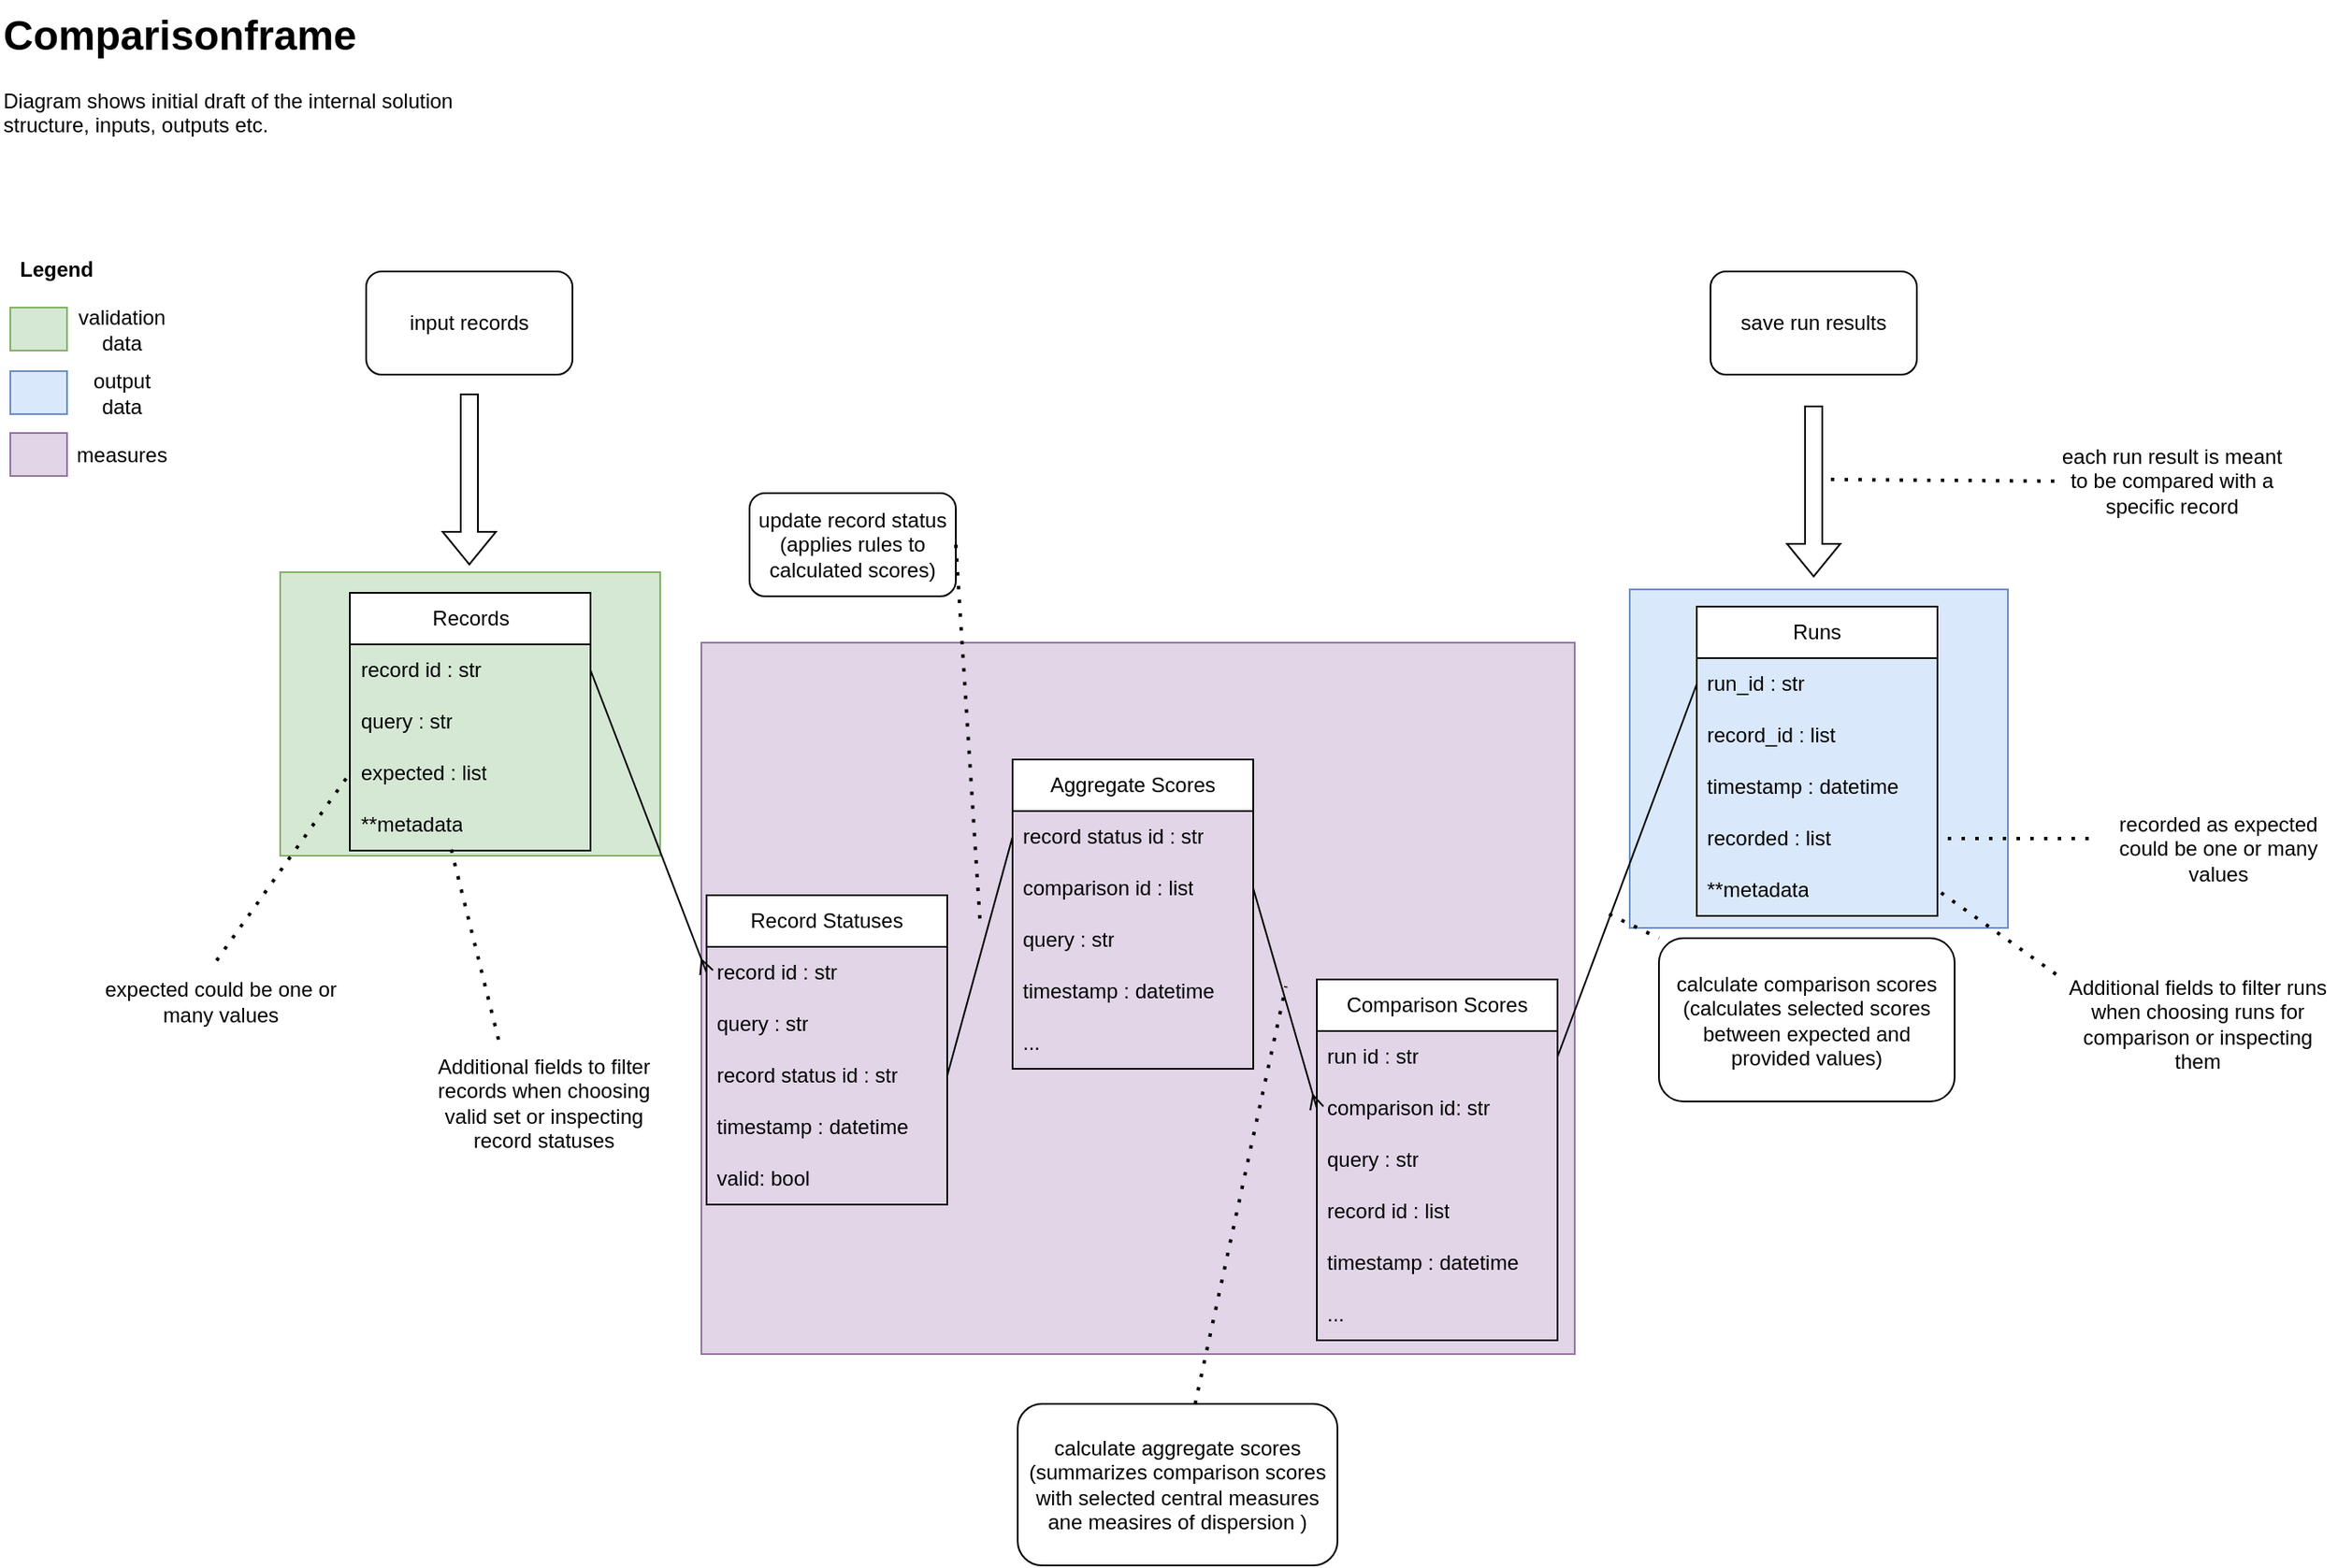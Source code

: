 <mxfile version="24.7.5">
  <diagram name="flow" id="tNR1n5y9OZlqjCuNG1ge">
    <mxGraphModel dx="2635" dy="1270" grid="0" gridSize="10" guides="1" tooltips="1" connect="1" arrows="1" fold="1" page="0" pageScale="1" pageWidth="850" pageHeight="1100" math="0" shadow="0">
      <root>
        <mxCell id="0" />
        <mxCell id="1" parent="0" />
        <mxCell id="OIBrcTe9-NFZS3mEBpfI-48" value="" style="rounded=0;whiteSpace=wrap;html=1;fillColor=#e1d5e7;strokeColor=#9673a6;" parent="1" vertex="1">
          <mxGeometry x="-598" y="30" width="508" height="414" as="geometry" />
        </mxCell>
        <mxCell id="OIBrcTe9-NFZS3mEBpfI-47" value="" style="rounded=0;whiteSpace=wrap;html=1;fillColor=#dae8fc;strokeColor=#6c8ebf;" parent="1" vertex="1">
          <mxGeometry x="-58" y="-1" width="220" height="197" as="geometry" />
        </mxCell>
        <mxCell id="OIBrcTe9-NFZS3mEBpfI-45" value="" style="rounded=0;whiteSpace=wrap;html=1;fillColor=#d5e8d4;strokeColor=#82b366;" parent="1" vertex="1">
          <mxGeometry x="-843" y="-11" width="221" height="165" as="geometry" />
        </mxCell>
        <mxCell id="OIBrcTe9-NFZS3mEBpfI-1" value="Records" style="swimlane;fontStyle=0;childLayout=stackLayout;horizontal=1;startSize=30;horizontalStack=0;resizeParent=1;resizeParentMax=0;resizeLast=0;collapsible=1;marginBottom=0;whiteSpace=wrap;html=1;" parent="1" vertex="1">
          <mxGeometry x="-802.5" y="1" width="140" height="150" as="geometry" />
        </mxCell>
        <mxCell id="OIBrcTe9-NFZS3mEBpfI-23" value="record id : str" style="text;strokeColor=none;fillColor=none;align=left;verticalAlign=middle;spacingLeft=4;spacingRight=4;overflow=hidden;points=[[0,0.5],[1,0.5]];portConstraint=eastwest;rotatable=0;whiteSpace=wrap;html=1;" parent="OIBrcTe9-NFZS3mEBpfI-1" vertex="1">
          <mxGeometry y="30" width="140" height="30" as="geometry" />
        </mxCell>
        <mxCell id="OIBrcTe9-NFZS3mEBpfI-2" value="query : str" style="text;strokeColor=none;fillColor=none;align=left;verticalAlign=middle;spacingLeft=4;spacingRight=4;overflow=hidden;points=[[0,0.5],[1,0.5]];portConstraint=eastwest;rotatable=0;whiteSpace=wrap;html=1;" parent="OIBrcTe9-NFZS3mEBpfI-1" vertex="1">
          <mxGeometry y="60" width="140" height="30" as="geometry" />
        </mxCell>
        <mxCell id="OIBrcTe9-NFZS3mEBpfI-3" value="expected : list" style="text;strokeColor=none;fillColor=none;align=left;verticalAlign=middle;spacingLeft=4;spacingRight=4;overflow=hidden;points=[[0,0.5],[1,0.5]];portConstraint=eastwest;rotatable=0;whiteSpace=wrap;html=1;" parent="OIBrcTe9-NFZS3mEBpfI-1" vertex="1">
          <mxGeometry y="90" width="140" height="30" as="geometry" />
        </mxCell>
        <mxCell id="MBPVJEblR_ISTUpEFrV3-1" value="**metadata" style="text;strokeColor=none;fillColor=none;align=left;verticalAlign=middle;spacingLeft=4;spacingRight=4;overflow=hidden;points=[[0,0.5],[1,0.5]];portConstraint=eastwest;rotatable=0;whiteSpace=wrap;html=1;" parent="OIBrcTe9-NFZS3mEBpfI-1" vertex="1">
          <mxGeometry y="120" width="140" height="30" as="geometry" />
        </mxCell>
        <mxCell id="OIBrcTe9-NFZS3mEBpfI-6" value="Aggregate Scores" style="swimlane;fontStyle=0;childLayout=stackLayout;horizontal=1;startSize=30;horizontalStack=0;resizeParent=1;resizeParentMax=0;resizeLast=0;collapsible=1;marginBottom=0;whiteSpace=wrap;html=1;" parent="1" vertex="1">
          <mxGeometry x="-417" y="98" width="140" height="180" as="geometry" />
        </mxCell>
        <mxCell id="OIBrcTe9-NFZS3mEBpfI-22" value="record status id : str" style="text;strokeColor=none;fillColor=none;align=left;verticalAlign=middle;spacingLeft=4;spacingRight=4;overflow=hidden;points=[[0,0.5],[1,0.5]];portConstraint=eastwest;rotatable=0;whiteSpace=wrap;html=1;" parent="OIBrcTe9-NFZS3mEBpfI-6" vertex="1">
          <mxGeometry y="30" width="140" height="30" as="geometry" />
        </mxCell>
        <mxCell id="OIBrcTe9-NFZS3mEBpfI-24" value="comparison id : list" style="text;strokeColor=none;fillColor=none;align=left;verticalAlign=middle;spacingLeft=4;spacingRight=4;overflow=hidden;points=[[0,0.5],[1,0.5]];portConstraint=eastwest;rotatable=0;whiteSpace=wrap;html=1;" parent="OIBrcTe9-NFZS3mEBpfI-6" vertex="1">
          <mxGeometry y="60" width="140" height="30" as="geometry" />
        </mxCell>
        <mxCell id="6qY4SYZFPnKBpqAhIZyZ-3" value="query : str" style="text;strokeColor=none;fillColor=none;align=left;verticalAlign=middle;spacingLeft=4;spacingRight=4;overflow=hidden;points=[[0,0.5],[1,0.5]];portConstraint=eastwest;rotatable=0;whiteSpace=wrap;html=1;" vertex="1" parent="OIBrcTe9-NFZS3mEBpfI-6">
          <mxGeometry y="90" width="140" height="30" as="geometry" />
        </mxCell>
        <mxCell id="6qY4SYZFPnKBpqAhIZyZ-1" value="timestamp : datetime" style="text;strokeColor=none;fillColor=none;align=left;verticalAlign=middle;spacingLeft=4;spacingRight=4;overflow=hidden;points=[[0,0.5],[1,0.5]];portConstraint=eastwest;rotatable=0;whiteSpace=wrap;html=1;" vertex="1" parent="OIBrcTe9-NFZS3mEBpfI-6">
          <mxGeometry y="120" width="140" height="30" as="geometry" />
        </mxCell>
        <mxCell id="OIBrcTe9-NFZS3mEBpfI-9" value="..." style="text;strokeColor=none;fillColor=none;align=left;verticalAlign=middle;spacingLeft=4;spacingRight=4;overflow=hidden;points=[[0,0.5],[1,0.5]];portConstraint=eastwest;rotatable=0;whiteSpace=wrap;html=1;" parent="OIBrcTe9-NFZS3mEBpfI-6" vertex="1">
          <mxGeometry y="150" width="140" height="30" as="geometry" />
        </mxCell>
        <mxCell id="OIBrcTe9-NFZS3mEBpfI-10" value="Runs" style="swimlane;fontStyle=0;childLayout=stackLayout;horizontal=1;startSize=30;horizontalStack=0;resizeParent=1;resizeParentMax=0;resizeLast=0;collapsible=1;marginBottom=0;whiteSpace=wrap;html=1;" parent="1" vertex="1">
          <mxGeometry x="-19" y="9" width="140" height="180" as="geometry" />
        </mxCell>
        <mxCell id="OIBrcTe9-NFZS3mEBpfI-11" value="run_id : str" style="text;strokeColor=none;fillColor=none;align=left;verticalAlign=middle;spacingLeft=4;spacingRight=4;overflow=hidden;points=[[0,0.5],[1,0.5]];portConstraint=eastwest;rotatable=0;whiteSpace=wrap;html=1;" parent="OIBrcTe9-NFZS3mEBpfI-10" vertex="1">
          <mxGeometry y="30" width="140" height="30" as="geometry" />
        </mxCell>
        <mxCell id="OIBrcTe9-NFZS3mEBpfI-12" value="record_id : list" style="text;strokeColor=none;fillColor=none;align=left;verticalAlign=middle;spacingLeft=4;spacingRight=4;overflow=hidden;points=[[0,0.5],[1,0.5]];portConstraint=eastwest;rotatable=0;whiteSpace=wrap;html=1;" parent="OIBrcTe9-NFZS3mEBpfI-10" vertex="1">
          <mxGeometry y="60" width="140" height="30" as="geometry" />
        </mxCell>
        <mxCell id="OIBrcTe9-NFZS3mEBpfI-13" value="timestamp : datetime" style="text;strokeColor=none;fillColor=none;align=left;verticalAlign=middle;spacingLeft=4;spacingRight=4;overflow=hidden;points=[[0,0.5],[1,0.5]];portConstraint=eastwest;rotatable=0;whiteSpace=wrap;html=1;" parent="OIBrcTe9-NFZS3mEBpfI-10" vertex="1">
          <mxGeometry y="90" width="140" height="30" as="geometry" />
        </mxCell>
        <mxCell id="OIBrcTe9-NFZS3mEBpfI-25" value="recorded : list" style="text;strokeColor=none;fillColor=none;align=left;verticalAlign=middle;spacingLeft=4;spacingRight=4;overflow=hidden;points=[[0,0.5],[1,0.5]];portConstraint=eastwest;rotatable=0;whiteSpace=wrap;html=1;" parent="OIBrcTe9-NFZS3mEBpfI-10" vertex="1">
          <mxGeometry y="120" width="140" height="30" as="geometry" />
        </mxCell>
        <mxCell id="MBPVJEblR_ISTUpEFrV3-2" value="**metadata" style="text;strokeColor=none;fillColor=none;align=left;verticalAlign=middle;spacingLeft=4;spacingRight=4;overflow=hidden;points=[[0,0.5],[1,0.5]];portConstraint=eastwest;rotatable=0;whiteSpace=wrap;html=1;" parent="OIBrcTe9-NFZS3mEBpfI-10" vertex="1">
          <mxGeometry y="150" width="140" height="30" as="geometry" />
        </mxCell>
        <mxCell id="OIBrcTe9-NFZS3mEBpfI-14" value="Comparison Scores" style="swimlane;fontStyle=0;childLayout=stackLayout;horizontal=1;startSize=30;horizontalStack=0;resizeParent=1;resizeParentMax=0;resizeLast=0;collapsible=1;marginBottom=0;whiteSpace=wrap;html=1;" parent="1" vertex="1">
          <mxGeometry x="-240" y="226" width="140" height="210" as="geometry" />
        </mxCell>
        <mxCell id="OIBrcTe9-NFZS3mEBpfI-15" value="run id : str" style="text;strokeColor=none;fillColor=none;align=left;verticalAlign=middle;spacingLeft=4;spacingRight=4;overflow=hidden;points=[[0,0.5],[1,0.5]];portConstraint=eastwest;rotatable=0;whiteSpace=wrap;html=1;" parent="OIBrcTe9-NFZS3mEBpfI-14" vertex="1">
          <mxGeometry y="30" width="140" height="30" as="geometry" />
        </mxCell>
        <mxCell id="OIBrcTe9-NFZS3mEBpfI-40" value="comparison id: str" style="text;strokeColor=none;fillColor=none;align=left;verticalAlign=middle;spacingLeft=4;spacingRight=4;overflow=hidden;points=[[0,0.5],[1,0.5]];portConstraint=eastwest;rotatable=0;whiteSpace=wrap;html=1;" parent="OIBrcTe9-NFZS3mEBpfI-14" vertex="1">
          <mxGeometry y="60" width="140" height="30" as="geometry" />
        </mxCell>
        <mxCell id="6qY4SYZFPnKBpqAhIZyZ-2" value="query : str" style="text;strokeColor=none;fillColor=none;align=left;verticalAlign=middle;spacingLeft=4;spacingRight=4;overflow=hidden;points=[[0,0.5],[1,0.5]];portConstraint=eastwest;rotatable=0;whiteSpace=wrap;html=1;" vertex="1" parent="OIBrcTe9-NFZS3mEBpfI-14">
          <mxGeometry y="90" width="140" height="30" as="geometry" />
        </mxCell>
        <mxCell id="OIBrcTe9-NFZS3mEBpfI-16" value="record id : list" style="text;strokeColor=none;fillColor=none;align=left;verticalAlign=middle;spacingLeft=4;spacingRight=4;overflow=hidden;points=[[0,0.5],[1,0.5]];portConstraint=eastwest;rotatable=0;whiteSpace=wrap;html=1;" parent="OIBrcTe9-NFZS3mEBpfI-14" vertex="1">
          <mxGeometry y="120" width="140" height="30" as="geometry" />
        </mxCell>
        <mxCell id="OIBrcTe9-NFZS3mEBpfI-44" value="timestamp : datetime" style="text;strokeColor=none;fillColor=none;align=left;verticalAlign=middle;spacingLeft=4;spacingRight=4;overflow=hidden;points=[[0,0.5],[1,0.5]];portConstraint=eastwest;rotatable=0;whiteSpace=wrap;html=1;" parent="OIBrcTe9-NFZS3mEBpfI-14" vertex="1">
          <mxGeometry y="150" width="140" height="30" as="geometry" />
        </mxCell>
        <mxCell id="OIBrcTe9-NFZS3mEBpfI-17" value="..." style="text;strokeColor=none;fillColor=none;align=left;verticalAlign=middle;spacingLeft=4;spacingRight=4;overflow=hidden;points=[[0,0.5],[1,0.5]];portConstraint=eastwest;rotatable=0;whiteSpace=wrap;html=1;" parent="OIBrcTe9-NFZS3mEBpfI-14" vertex="1">
          <mxGeometry y="180" width="140" height="30" as="geometry" />
        </mxCell>
        <mxCell id="OIBrcTe9-NFZS3mEBpfI-18" value="Record Statuses" style="swimlane;fontStyle=0;childLayout=stackLayout;horizontal=1;startSize=30;horizontalStack=0;resizeParent=1;resizeParentMax=0;resizeLast=0;collapsible=1;marginBottom=0;whiteSpace=wrap;html=1;" parent="1" vertex="1">
          <mxGeometry x="-595" y="177" width="140" height="180" as="geometry" />
        </mxCell>
        <mxCell id="OIBrcTe9-NFZS3mEBpfI-19" value="record id : str" style="text;strokeColor=none;fillColor=none;align=left;verticalAlign=middle;spacingLeft=4;spacingRight=4;overflow=hidden;points=[[0,0.5],[1,0.5]];portConstraint=eastwest;rotatable=0;whiteSpace=wrap;html=1;" parent="OIBrcTe9-NFZS3mEBpfI-18" vertex="1">
          <mxGeometry y="30" width="140" height="30" as="geometry" />
        </mxCell>
        <mxCell id="6qY4SYZFPnKBpqAhIZyZ-4" value="query : str" style="text;strokeColor=none;fillColor=none;align=left;verticalAlign=middle;spacingLeft=4;spacingRight=4;overflow=hidden;points=[[0,0.5],[1,0.5]];portConstraint=eastwest;rotatable=0;whiteSpace=wrap;html=1;" vertex="1" parent="OIBrcTe9-NFZS3mEBpfI-18">
          <mxGeometry y="60" width="140" height="30" as="geometry" />
        </mxCell>
        <mxCell id="OIBrcTe9-NFZS3mEBpfI-27" value="record status id : str" style="text;strokeColor=none;fillColor=none;align=left;verticalAlign=middle;spacingLeft=4;spacingRight=4;overflow=hidden;points=[[0,0.5],[1,0.5]];portConstraint=eastwest;rotatable=0;whiteSpace=wrap;html=1;" parent="OIBrcTe9-NFZS3mEBpfI-18" vertex="1">
          <mxGeometry y="90" width="140" height="30" as="geometry" />
        </mxCell>
        <mxCell id="OIBrcTe9-NFZS3mEBpfI-8" value="timestamp : datetime" style="text;strokeColor=none;fillColor=none;align=left;verticalAlign=middle;spacingLeft=4;spacingRight=4;overflow=hidden;points=[[0,0.5],[1,0.5]];portConstraint=eastwest;rotatable=0;whiteSpace=wrap;html=1;" parent="OIBrcTe9-NFZS3mEBpfI-18" vertex="1">
          <mxGeometry y="120" width="140" height="30" as="geometry" />
        </mxCell>
        <mxCell id="OIBrcTe9-NFZS3mEBpfI-21" value="valid: bool" style="text;strokeColor=none;fillColor=none;align=left;verticalAlign=middle;spacingLeft=4;spacingRight=4;overflow=hidden;points=[[0,0.5],[1,0.5]];portConstraint=eastwest;rotatable=0;whiteSpace=wrap;html=1;" parent="OIBrcTe9-NFZS3mEBpfI-18" vertex="1">
          <mxGeometry y="150" width="140" height="30" as="geometry" />
        </mxCell>
        <mxCell id="OIBrcTe9-NFZS3mEBpfI-26" value="" style="endArrow=ERmany;html=1;rounded=0;exitX=1;exitY=0.5;exitDx=0;exitDy=0;entryX=0;entryY=0.5;entryDx=0;entryDy=0;endFill=0;" parent="1" source="OIBrcTe9-NFZS3mEBpfI-23" target="OIBrcTe9-NFZS3mEBpfI-19" edge="1">
          <mxGeometry width="50" height="50" relative="1" as="geometry">
            <mxPoint x="-664" y="391" as="sourcePoint" />
            <mxPoint x="-614" y="341" as="targetPoint" />
          </mxGeometry>
        </mxCell>
        <mxCell id="OIBrcTe9-NFZS3mEBpfI-28" value="" style="endArrow=none;html=1;rounded=0;exitX=1;exitY=0.5;exitDx=0;exitDy=0;endFill=0;entryX=0;entryY=0.5;entryDx=0;entryDy=0;" parent="1" source="OIBrcTe9-NFZS3mEBpfI-27" target="OIBrcTe9-NFZS3mEBpfI-22" edge="1">
          <mxGeometry width="50" height="50" relative="1" as="geometry">
            <mxPoint x="-227" y="221" as="sourcePoint" />
            <mxPoint x="-616" y="292" as="targetPoint" />
          </mxGeometry>
        </mxCell>
        <mxCell id="OIBrcTe9-NFZS3mEBpfI-29" value="" style="endArrow=ERmany;html=1;rounded=0;exitX=1;exitY=0.5;exitDx=0;exitDy=0;endFill=0;entryX=0;entryY=0.5;entryDx=0;entryDy=0;" parent="1" source="OIBrcTe9-NFZS3mEBpfI-24" target="OIBrcTe9-NFZS3mEBpfI-40" edge="1">
          <mxGeometry width="50" height="50" relative="1" as="geometry">
            <mxPoint x="-502" y="465" as="sourcePoint" />
            <mxPoint x="21" y="350" as="targetPoint" />
          </mxGeometry>
        </mxCell>
        <mxCell id="OIBrcTe9-NFZS3mEBpfI-30" value="input records" style="rounded=1;whiteSpace=wrap;html=1;" parent="1" vertex="1">
          <mxGeometry x="-793" y="-186" width="120" height="60" as="geometry" />
        </mxCell>
        <mxCell id="OIBrcTe9-NFZS3mEBpfI-31" value="" style="shape=flexArrow;endArrow=classic;html=1;rounded=0;" parent="1" edge="1">
          <mxGeometry width="50" height="50" relative="1" as="geometry">
            <mxPoint x="-733" y="-115" as="sourcePoint" />
            <mxPoint x="-733" y="-15" as="targetPoint" />
          </mxGeometry>
        </mxCell>
        <mxCell id="OIBrcTe9-NFZS3mEBpfI-32" value="save run results" style="rounded=1;whiteSpace=wrap;html=1;" parent="1" vertex="1">
          <mxGeometry x="-11" y="-186" width="120" height="60" as="geometry" />
        </mxCell>
        <mxCell id="OIBrcTe9-NFZS3mEBpfI-34" value="" style="endArrow=none;dashed=1;html=1;dashPattern=1 3;strokeWidth=2;rounded=0;" parent="1" source="OIBrcTe9-NFZS3mEBpfI-35" edge="1">
          <mxGeometry width="50" height="50" relative="1" as="geometry">
            <mxPoint x="-913" y="201" as="sourcePoint" />
            <mxPoint x="-258" y="230" as="targetPoint" />
          </mxGeometry>
        </mxCell>
        <mxCell id="OIBrcTe9-NFZS3mEBpfI-35" value="calculate aggregate scores&lt;div&gt;(summarizes comparison scores with selected central measures ane measires of dispersion )&lt;/div&gt;" style="rounded=1;whiteSpace=wrap;html=1;" parent="1" vertex="1">
          <mxGeometry x="-414" y="473" width="186" height="94" as="geometry" />
        </mxCell>
        <mxCell id="OIBrcTe9-NFZS3mEBpfI-36" value="update record status&lt;div&gt;(applies rules to calculated scores)&lt;/div&gt;" style="rounded=1;whiteSpace=wrap;html=1;" parent="1" vertex="1">
          <mxGeometry x="-570" y="-57" width="120" height="60" as="geometry" />
        </mxCell>
        <mxCell id="OIBrcTe9-NFZS3mEBpfI-37" value="" style="endArrow=none;dashed=1;html=1;dashPattern=1 3;strokeWidth=2;rounded=0;exitX=1;exitY=0.5;exitDx=0;exitDy=0;" parent="1" source="OIBrcTe9-NFZS3mEBpfI-36" edge="1">
          <mxGeometry width="50" height="50" relative="1" as="geometry">
            <mxPoint x="-703" y="234.5" as="sourcePoint" />
            <mxPoint x="-436" y="191" as="targetPoint" />
          </mxGeometry>
        </mxCell>
        <mxCell id="OIBrcTe9-NFZS3mEBpfI-38" value="" style="endArrow=none;html=1;rounded=0;entryX=1;entryY=0.5;entryDx=0;entryDy=0;exitX=0;exitY=0.5;exitDx=0;exitDy=0;startArrow=none;startFill=0;" parent="1" source="OIBrcTe9-NFZS3mEBpfI-11" target="OIBrcTe9-NFZS3mEBpfI-15" edge="1">
          <mxGeometry width="50" height="50" relative="1" as="geometry">
            <mxPoint x="17" y="188" as="sourcePoint" />
            <mxPoint x="67" y="138" as="targetPoint" />
          </mxGeometry>
        </mxCell>
        <mxCell id="OIBrcTe9-NFZS3mEBpfI-39" value="&lt;h1 style=&quot;margin-top: 0px;&quot;&gt;Comparisonframe&lt;/h1&gt;&lt;p&gt;Diagram shows initial draft of the internal solution structure, inputs, outputs etc.&lt;/p&gt;" style="text;html=1;whiteSpace=wrap;overflow=hidden;rounded=0;" parent="1" vertex="1">
          <mxGeometry x="-1006" y="-344" width="307" height="136" as="geometry" />
        </mxCell>
        <mxCell id="OIBrcTe9-NFZS3mEBpfI-41" value="calculate comparison scores&lt;div&gt;(calculates selected scores between expected and provided values)&lt;/div&gt;" style="rounded=1;whiteSpace=wrap;html=1;" parent="1" vertex="1">
          <mxGeometry x="-41" y="202" width="172" height="95" as="geometry" />
        </mxCell>
        <mxCell id="OIBrcTe9-NFZS3mEBpfI-42" value="" style="endArrow=none;dashed=1;html=1;dashPattern=1 3;strokeWidth=2;rounded=0;entryX=0;entryY=0;entryDx=0;entryDy=0;" parent="1" target="OIBrcTe9-NFZS3mEBpfI-41" edge="1">
          <mxGeometry width="50" height="50" relative="1" as="geometry">
            <mxPoint x="-70" y="188" as="sourcePoint" />
            <mxPoint x="-214" y="-28" as="targetPoint" />
          </mxGeometry>
        </mxCell>
        <mxCell id="OIBrcTe9-NFZS3mEBpfI-43" value="" style="shape=flexArrow;endArrow=classic;html=1;rounded=0;" parent="1" edge="1">
          <mxGeometry width="50" height="50" relative="1" as="geometry">
            <mxPoint x="49" y="-108" as="sourcePoint" />
            <mxPoint x="49" y="-8" as="targetPoint" />
          </mxGeometry>
        </mxCell>
        <mxCell id="OIBrcTe9-NFZS3mEBpfI-49" value="" style="rounded=0;whiteSpace=wrap;html=1;fillColor=#d5e8d4;strokeColor=#82b366;" parent="1" vertex="1">
          <mxGeometry x="-1000" y="-165" width="33" height="25" as="geometry" />
        </mxCell>
        <mxCell id="OIBrcTe9-NFZS3mEBpfI-50" value="&lt;b&gt;Legend&lt;/b&gt;" style="text;html=1;align=center;verticalAlign=middle;whiteSpace=wrap;rounded=0;" parent="1" vertex="1">
          <mxGeometry x="-1003" y="-202" width="60" height="30" as="geometry" />
        </mxCell>
        <mxCell id="OIBrcTe9-NFZS3mEBpfI-51" value="validation data" style="text;html=1;align=center;verticalAlign=middle;whiteSpace=wrap;rounded=0;" parent="1" vertex="1">
          <mxGeometry x="-965" y="-167" width="60" height="30" as="geometry" />
        </mxCell>
        <mxCell id="OIBrcTe9-NFZS3mEBpfI-52" value="" style="rounded=0;whiteSpace=wrap;html=1;fillColor=#dae8fc;strokeColor=#6c8ebf;" parent="1" vertex="1">
          <mxGeometry x="-1000" y="-128" width="33" height="25" as="geometry" />
        </mxCell>
        <mxCell id="OIBrcTe9-NFZS3mEBpfI-53" value="output data" style="text;html=1;align=center;verticalAlign=middle;whiteSpace=wrap;rounded=0;" parent="1" vertex="1">
          <mxGeometry x="-965" y="-130" width="60" height="30" as="geometry" />
        </mxCell>
        <mxCell id="OIBrcTe9-NFZS3mEBpfI-54" value="" style="rounded=0;whiteSpace=wrap;html=1;fillColor=#e1d5e7;strokeColor=#9673a6;" parent="1" vertex="1">
          <mxGeometry x="-1000" y="-92" width="33" height="25" as="geometry" />
        </mxCell>
        <mxCell id="OIBrcTe9-NFZS3mEBpfI-55" value="measures" style="text;html=1;align=center;verticalAlign=middle;whiteSpace=wrap;rounded=0;" parent="1" vertex="1">
          <mxGeometry x="-965" y="-94" width="60" height="30" as="geometry" />
        </mxCell>
        <mxCell id="OIBrcTe9-NFZS3mEBpfI-60" value="" style="endArrow=none;dashed=1;html=1;dashPattern=1 3;strokeWidth=2;rounded=0;entryX=0;entryY=0.5;entryDx=0;entryDy=0;" parent="1" target="OIBrcTe9-NFZS3mEBpfI-3" edge="1">
          <mxGeometry width="50" height="50" relative="1" as="geometry">
            <mxPoint x="-880" y="215" as="sourcePoint" />
            <mxPoint x="-858" y="236.5" as="targetPoint" />
          </mxGeometry>
        </mxCell>
        <mxCell id="OIBrcTe9-NFZS3mEBpfI-62" value="expected could be one or many values" style="text;html=1;align=center;verticalAlign=middle;whiteSpace=wrap;rounded=0;" parent="1" vertex="1">
          <mxGeometry x="-946" y="218" width="137" height="42" as="geometry" />
        </mxCell>
        <mxCell id="OIBrcTe9-NFZS3mEBpfI-63" value="each run result is meant to be compared with a specific record" style="text;html=1;align=center;verticalAlign=middle;whiteSpace=wrap;rounded=0;" parent="1" vertex="1">
          <mxGeometry x="189" y="-85" width="137" height="42" as="geometry" />
        </mxCell>
        <mxCell id="OIBrcTe9-NFZS3mEBpfI-64" value="" style="endArrow=none;dashed=1;html=1;dashPattern=1 3;strokeWidth=2;rounded=0;exitX=0;exitY=0.5;exitDx=0;exitDy=0;" parent="1" source="OIBrcTe9-NFZS3mEBpfI-63" edge="1">
          <mxGeometry width="50" height="50" relative="1" as="geometry">
            <mxPoint x="255" y="61" as="sourcePoint" />
            <mxPoint x="57" y="-65" as="targetPoint" />
          </mxGeometry>
        </mxCell>
        <mxCell id="OIBrcTe9-NFZS3mEBpfI-65" value="" style="endArrow=none;dashed=1;html=1;dashPattern=1 3;strokeWidth=2;rounded=0;entryX=1;entryY=0.5;entryDx=0;entryDy=0;" parent="1" target="OIBrcTe9-NFZS3mEBpfI-25" edge="1">
          <mxGeometry width="50" height="50" relative="1" as="geometry">
            <mxPoint x="209" y="144" as="sourcePoint" />
            <mxPoint x="338" y="157" as="targetPoint" />
          </mxGeometry>
        </mxCell>
        <mxCell id="OIBrcTe9-NFZS3mEBpfI-66" value="recorded as expected could be one or many values" style="text;html=1;align=center;verticalAlign=middle;whiteSpace=wrap;rounded=0;" parent="1" vertex="1">
          <mxGeometry x="216" y="129" width="137" height="42" as="geometry" />
        </mxCell>
        <mxCell id="MBPVJEblR_ISTUpEFrV3-3" value="Additional fields to filter records when choosing valid set or inspecting record statuses" style="text;html=1;align=center;verticalAlign=middle;whiteSpace=wrap;rounded=0;" parent="1" vertex="1">
          <mxGeometry x="-753" y="268" width="127" height="59" as="geometry" />
        </mxCell>
        <mxCell id="MBPVJEblR_ISTUpEFrV3-4" value="" style="endArrow=none;dashed=1;html=1;dashPattern=1 3;strokeWidth=2;rounded=0;entryX=0.418;entryY=0.917;entryDx=0;entryDy=0;entryPerimeter=0;" parent="1" target="MBPVJEblR_ISTUpEFrV3-1" edge="1">
          <mxGeometry width="50" height="50" relative="1" as="geometry">
            <mxPoint x="-716" y="261" as="sourcePoint" />
            <mxPoint x="-681" y="184" as="targetPoint" />
          </mxGeometry>
        </mxCell>
        <mxCell id="MBPVJEblR_ISTUpEFrV3-5" value="Additional fields to filter runs when choosing runs for comparison or inspecting them" style="text;html=1;align=center;verticalAlign=middle;whiteSpace=wrap;rounded=0;" parent="1" vertex="1">
          <mxGeometry x="195" y="228" width="155" height="48" as="geometry" />
        </mxCell>
        <mxCell id="MBPVJEblR_ISTUpEFrV3-7" value="" style="endArrow=none;dashed=1;html=1;dashPattern=1 3;strokeWidth=2;rounded=0;entryX=1;entryY=0.5;entryDx=0;entryDy=0;" parent="1" target="MBPVJEblR_ISTUpEFrV3-2" edge="1">
          <mxGeometry width="50" height="50" relative="1" as="geometry">
            <mxPoint x="190" y="223" as="sourcePoint" />
            <mxPoint x="124" y="193" as="targetPoint" />
          </mxGeometry>
        </mxCell>
      </root>
    </mxGraphModel>
  </diagram>
</mxfile>
